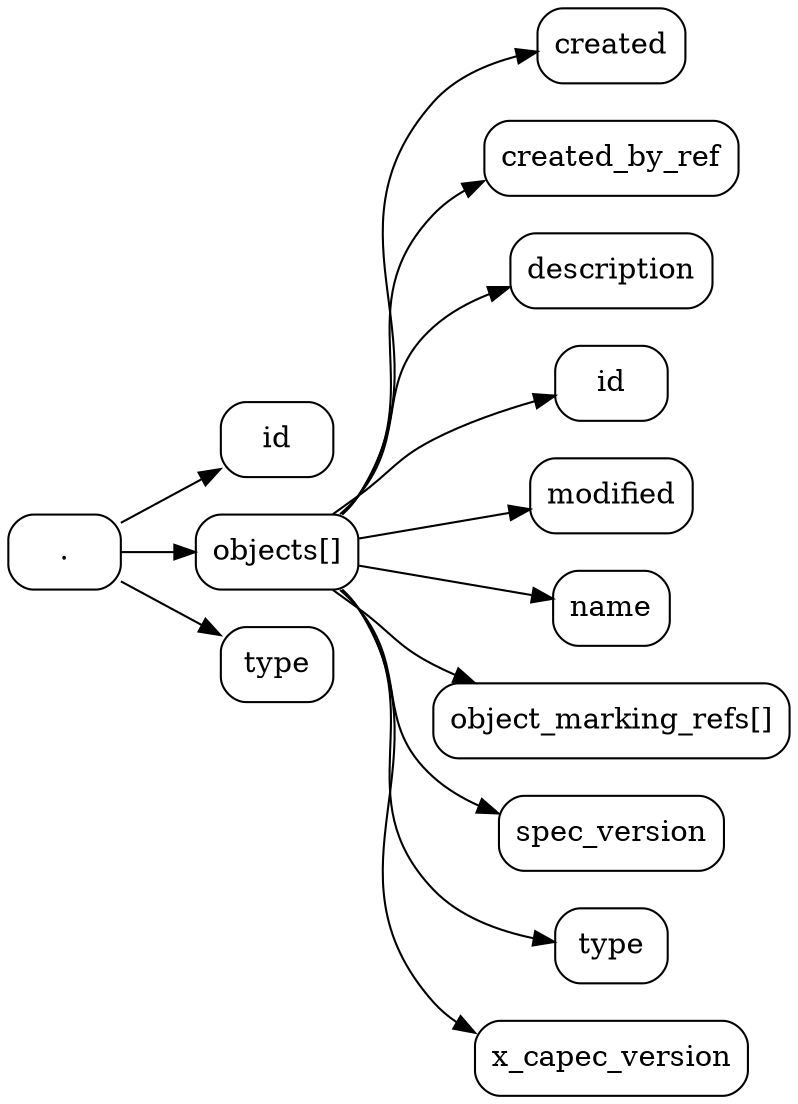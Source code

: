 strict digraph  {
rankdir=LR;
id [shape=box, style=rounded];
"." [shape=box, style=rounded];
"objects[]" [shape=box, style=rounded];
"objects[].created" [label=created, shape=box, style=rounded];
"objects[].created_by_ref" [label=created_by_ref, shape=box, style=rounded];
"objects[].description" [label=description, shape=box, style=rounded];
"objects[].id" [label=id, shape=box, style=rounded];
"objects[].modified" [label=modified, shape=box, style=rounded];
"objects[].name" [label=name, shape=box, style=rounded];
"objects[].object_marking_refs[]" [label="object_marking_refs[]", shape=box, style=rounded];
"objects[].spec_version" [label=spec_version, shape=box, style=rounded];
"objects[].type" [label=type, shape=box, style=rounded];
"objects[].x_capec_version" [label=x_capec_version, shape=box, style=rounded];
type [shape=box, style=rounded];
"." -> id;
"." -> "objects[]";
"." -> type;
"objects[]" -> "objects[].created";
"objects[]" -> "objects[].created_by_ref";
"objects[]" -> "objects[].description";
"objects[]" -> "objects[].id";
"objects[]" -> "objects[].modified";
"objects[]" -> "objects[].name";
"objects[]" -> "objects[].object_marking_refs[]";
"objects[]" -> "objects[].spec_version";
"objects[]" -> "objects[].type";
"objects[]" -> "objects[].x_capec_version";
}
